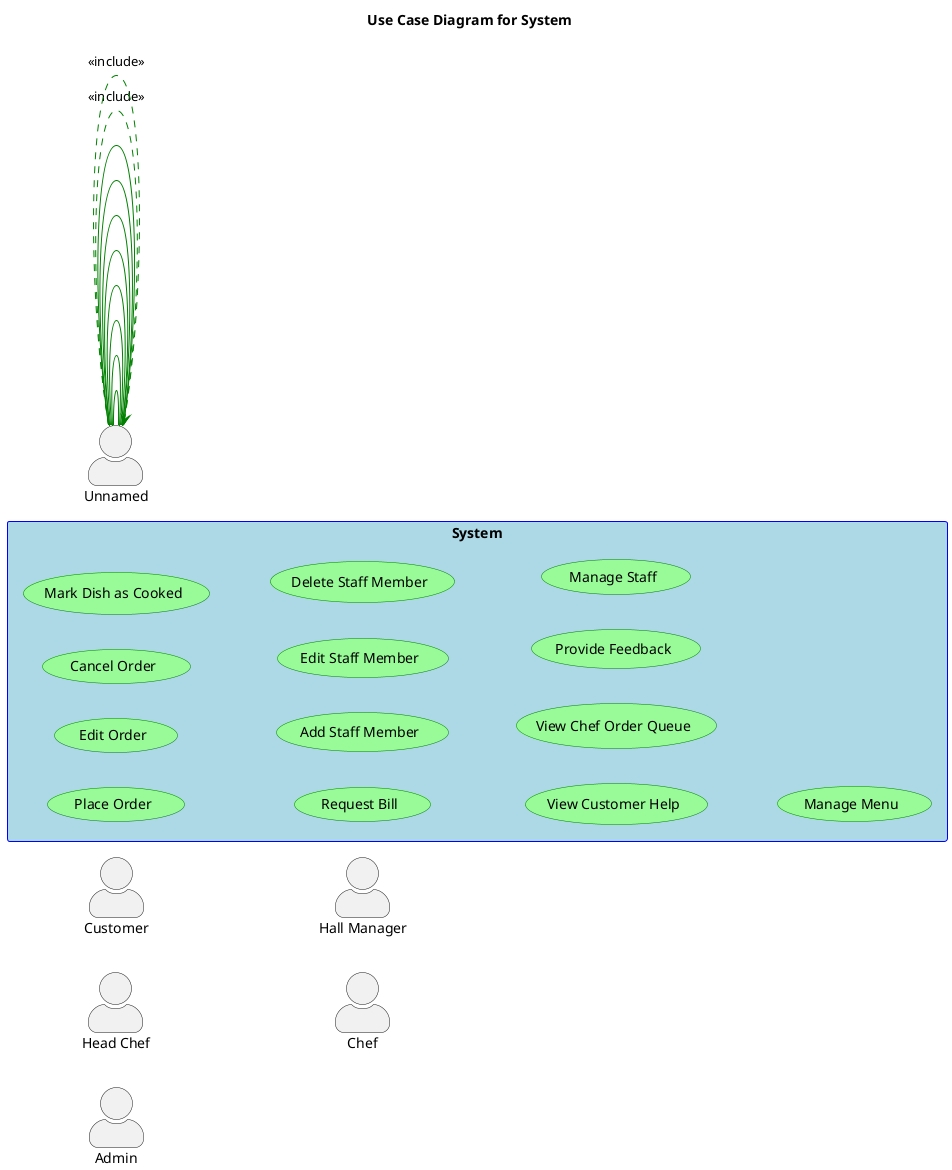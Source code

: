 @startuml
title Use Case Diagram for System

left to right direction

skinparam packageStyle rectangle
skinparam actorStyle awesome
skinparam usecase {
    BackgroundColor PaleGreen
    BorderColor Green
    ArrowColor Green
}
skinparam rectangle {
    BackgroundColor LightBlue
    BorderColor Blue
}
actor "Customer"
actor "Head Chef"
actor "Admin"
actor "Hall Manager"
actor "Chef"
rectangle "System" {
  usecase "Place Order"
  usecase "Edit Order"
  usecase "Cancel Order"
  usecase "Mark Dish as Cooked"
  usecase "Request Bill"
  usecase "Add Staff Member"
  usecase "Edit Staff Member"
  usecase "Delete Staff Member"
  usecase "View Customer Help"
  usecase "View Chef Order Queue"
  usecase "Provide Feedback"
  usecase "Manage Staff"
  usecase "Manage Menu"
}
  "Unnamed" -- "Unnamed"
  "Unnamed" -- "Unnamed"
  "Unnamed" -- "Unnamed"
  "Unnamed" -- "Unnamed"
  "Unnamed" -- "Unnamed"
  "Unnamed" -- "Unnamed"
  "Unnamed" -- "Unnamed"
  "Unnamed" -- "Unnamed"
  "Unnamed" ..> "Unnamed" : <<include>>
  "Unnamed" ..> "Unnamed" : <<include>>
@enduml